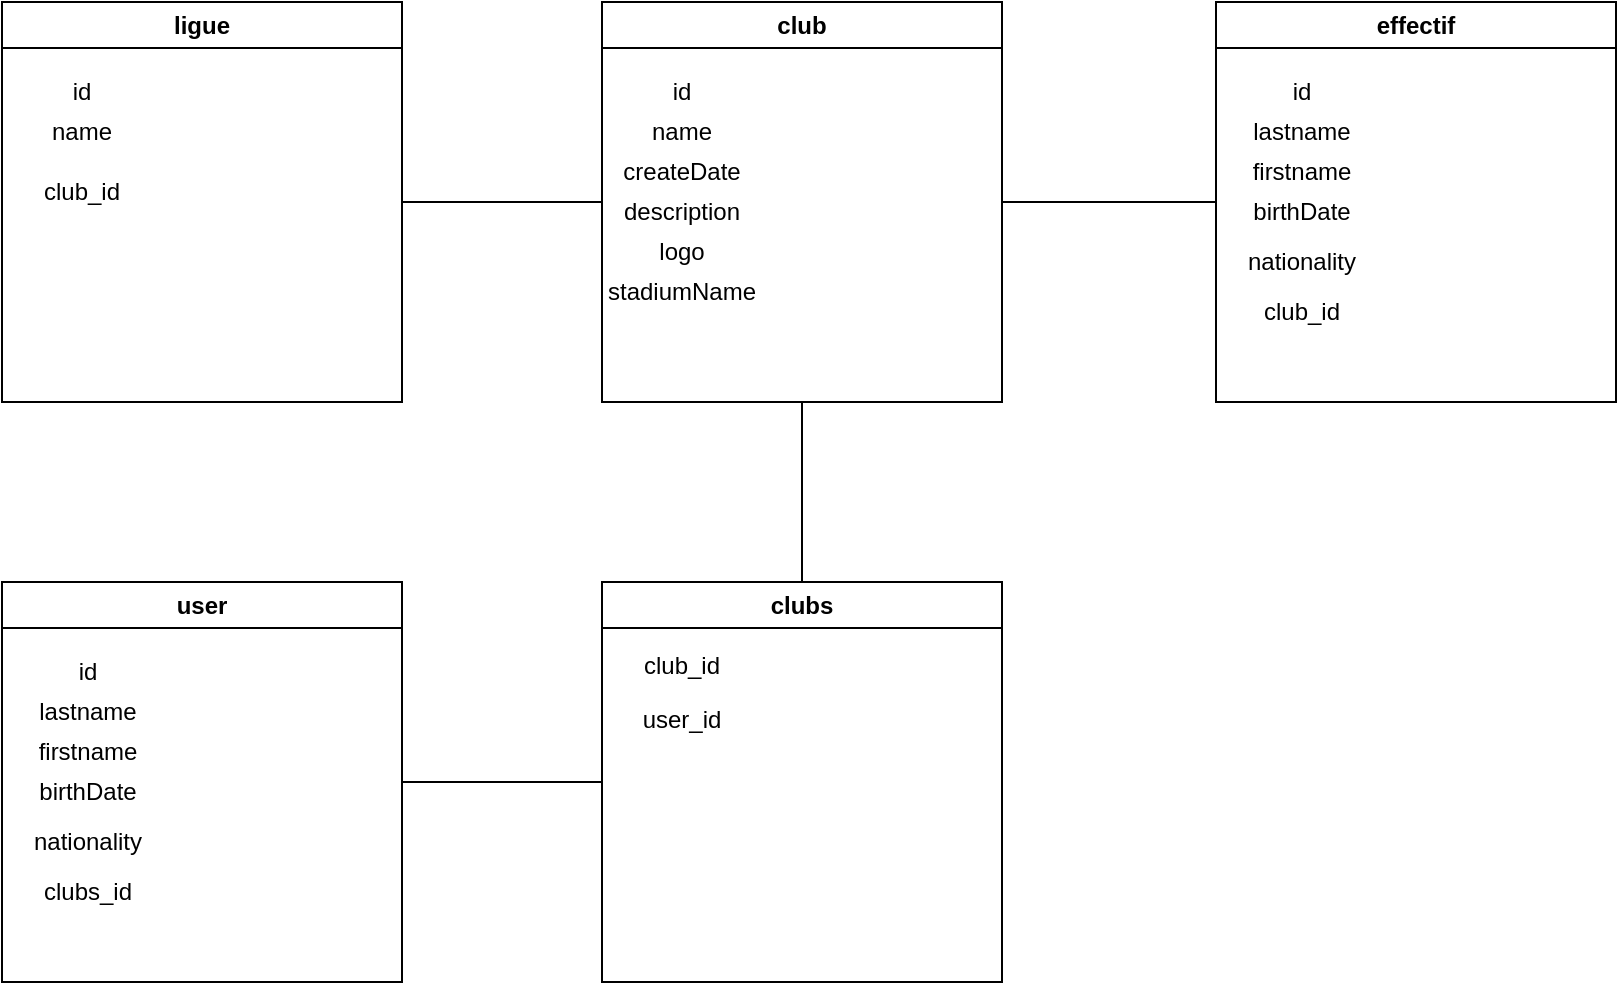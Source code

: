 <mxfile version="21.3.0" type="github">
  <diagram name="Page-1" id="c4acf3e9-155e-7222-9cf6-157b1a14988f">
    <mxGraphModel dx="1268" dy="692" grid="1" gridSize="10" guides="1" tooltips="1" connect="1" arrows="1" fold="1" page="1" pageScale="1" pageWidth="1654" pageHeight="1169" background="none" math="0" shadow="0">
      <root>
        <mxCell id="0" />
        <mxCell id="1" parent="0" />
        <mxCell id="KGKXIwvHeCS9UPx8KsFS-3" style="edgeStyle=orthogonalEdgeStyle;rounded=0;orthogonalLoop=1;jettySize=auto;html=1;entryX=0;entryY=0.5;entryDx=0;entryDy=0;endArrow=none;endFill=0;" edge="1" parent="1" source="KGKXIwvHeCS9UPx8KsFS-1" target="KGKXIwvHeCS9UPx8KsFS-2">
          <mxGeometry relative="1" as="geometry" />
        </mxCell>
        <mxCell id="KGKXIwvHeCS9UPx8KsFS-40" style="edgeStyle=orthogonalEdgeStyle;shape=connector;rounded=0;orthogonalLoop=1;jettySize=auto;html=1;entryX=0.5;entryY=0;entryDx=0;entryDy=0;labelBackgroundColor=default;strokeColor=default;fontFamily=Helvetica;fontSize=11;fontColor=default;endArrow=none;endFill=0;" edge="1" parent="1" source="KGKXIwvHeCS9UPx8KsFS-1" target="KGKXIwvHeCS9UPx8KsFS-35">
          <mxGeometry relative="1" as="geometry" />
        </mxCell>
        <mxCell id="KGKXIwvHeCS9UPx8KsFS-1" value="club" style="swimlane;whiteSpace=wrap;html=1;" vertex="1" parent="1">
          <mxGeometry x="420" y="110" width="200" height="200" as="geometry" />
        </mxCell>
        <mxCell id="KGKXIwvHeCS9UPx8KsFS-14" value="id" style="text;html=1;strokeColor=none;fillColor=none;align=center;verticalAlign=middle;whiteSpace=wrap;rounded=0;" vertex="1" parent="KGKXIwvHeCS9UPx8KsFS-1">
          <mxGeometry x="10" y="30" width="60" height="30" as="geometry" />
        </mxCell>
        <mxCell id="KGKXIwvHeCS9UPx8KsFS-13" value="name" style="text;html=1;strokeColor=none;fillColor=none;align=center;verticalAlign=middle;whiteSpace=wrap;rounded=0;" vertex="1" parent="KGKXIwvHeCS9UPx8KsFS-1">
          <mxGeometry x="10" y="50" width="60" height="30" as="geometry" />
        </mxCell>
        <mxCell id="KGKXIwvHeCS9UPx8KsFS-12" value="createDate" style="text;html=1;strokeColor=none;fillColor=none;align=center;verticalAlign=middle;whiteSpace=wrap;rounded=0;" vertex="1" parent="KGKXIwvHeCS9UPx8KsFS-1">
          <mxGeometry x="10" y="70" width="60" height="30" as="geometry" />
        </mxCell>
        <mxCell id="KGKXIwvHeCS9UPx8KsFS-18" value="stadiumName" style="text;html=1;strokeColor=none;fillColor=none;align=center;verticalAlign=middle;whiteSpace=wrap;rounded=0;" vertex="1" parent="KGKXIwvHeCS9UPx8KsFS-1">
          <mxGeometry x="10" y="130" width="60" height="30" as="geometry" />
        </mxCell>
        <mxCell id="KGKXIwvHeCS9UPx8KsFS-17" value="logo" style="text;html=1;strokeColor=none;fillColor=none;align=center;verticalAlign=middle;whiteSpace=wrap;rounded=0;" vertex="1" parent="KGKXIwvHeCS9UPx8KsFS-1">
          <mxGeometry x="10" y="110" width="60" height="30" as="geometry" />
        </mxCell>
        <mxCell id="KGKXIwvHeCS9UPx8KsFS-16" value="description" style="text;html=1;strokeColor=none;fillColor=none;align=center;verticalAlign=middle;whiteSpace=wrap;rounded=0;" vertex="1" parent="KGKXIwvHeCS9UPx8KsFS-1">
          <mxGeometry x="10" y="90" width="60" height="30" as="geometry" />
        </mxCell>
        <mxCell id="KGKXIwvHeCS9UPx8KsFS-2" value="effectif" style="swimlane;whiteSpace=wrap;html=1;" vertex="1" parent="1">
          <mxGeometry x="727" y="110" width="200" height="200" as="geometry" />
        </mxCell>
        <mxCell id="KGKXIwvHeCS9UPx8KsFS-11" value="id" style="text;html=1;strokeColor=none;fillColor=none;align=center;verticalAlign=middle;whiteSpace=wrap;rounded=0;" vertex="1" parent="KGKXIwvHeCS9UPx8KsFS-2">
          <mxGeometry x="13" y="30" width="60" height="30" as="geometry" />
        </mxCell>
        <mxCell id="KGKXIwvHeCS9UPx8KsFS-10" value="lastname" style="text;html=1;strokeColor=none;fillColor=none;align=center;verticalAlign=middle;whiteSpace=wrap;rounded=0;" vertex="1" parent="KGKXIwvHeCS9UPx8KsFS-2">
          <mxGeometry x="13" y="50" width="60" height="30" as="geometry" />
        </mxCell>
        <mxCell id="KGKXIwvHeCS9UPx8KsFS-9" value="firstname" style="text;html=1;strokeColor=none;fillColor=none;align=center;verticalAlign=middle;whiteSpace=wrap;rounded=0;" vertex="1" parent="KGKXIwvHeCS9UPx8KsFS-2">
          <mxGeometry x="13" y="70" width="60" height="30" as="geometry" />
        </mxCell>
        <mxCell id="KGKXIwvHeCS9UPx8KsFS-8" value="birthDate" style="text;html=1;strokeColor=none;fillColor=none;align=center;verticalAlign=middle;whiteSpace=wrap;rounded=0;" vertex="1" parent="KGKXIwvHeCS9UPx8KsFS-2">
          <mxGeometry x="13" y="90" width="60" height="30" as="geometry" />
        </mxCell>
        <mxCell id="KGKXIwvHeCS9UPx8KsFS-19" value="club_id" style="text;html=1;strokeColor=none;fillColor=none;align=center;verticalAlign=middle;whiteSpace=wrap;rounded=0;" vertex="1" parent="KGKXIwvHeCS9UPx8KsFS-2">
          <mxGeometry x="13" y="140" width="60" height="30" as="geometry" />
        </mxCell>
        <mxCell id="KGKXIwvHeCS9UPx8KsFS-20" value="nationality" style="text;html=1;strokeColor=none;fillColor=none;align=center;verticalAlign=middle;whiteSpace=wrap;rounded=0;" vertex="1" parent="KGKXIwvHeCS9UPx8KsFS-2">
          <mxGeometry x="13" y="115" width="60" height="30" as="geometry" />
        </mxCell>
        <mxCell id="KGKXIwvHeCS9UPx8KsFS-5" style="edgeStyle=orthogonalEdgeStyle;rounded=0;orthogonalLoop=1;jettySize=auto;html=1;entryX=0;entryY=0.5;entryDx=0;entryDy=0;endArrow=none;endFill=0;" edge="1" parent="1" source="KGKXIwvHeCS9UPx8KsFS-4" target="KGKXIwvHeCS9UPx8KsFS-1">
          <mxGeometry relative="1" as="geometry" />
        </mxCell>
        <mxCell id="KGKXIwvHeCS9UPx8KsFS-4" value="ligue" style="swimlane;whiteSpace=wrap;html=1;" vertex="1" parent="1">
          <mxGeometry x="120" y="110" width="200" height="200" as="geometry" />
        </mxCell>
        <mxCell id="KGKXIwvHeCS9UPx8KsFS-6" value="id" style="text;html=1;strokeColor=none;fillColor=none;align=center;verticalAlign=middle;whiteSpace=wrap;rounded=0;" vertex="1" parent="KGKXIwvHeCS9UPx8KsFS-4">
          <mxGeometry x="10" y="30" width="60" height="30" as="geometry" />
        </mxCell>
        <mxCell id="KGKXIwvHeCS9UPx8KsFS-7" value="name" style="text;html=1;strokeColor=none;fillColor=none;align=center;verticalAlign=middle;whiteSpace=wrap;rounded=0;" vertex="1" parent="KGKXIwvHeCS9UPx8KsFS-4">
          <mxGeometry x="10" y="50" width="60" height="30" as="geometry" />
        </mxCell>
        <mxCell id="KGKXIwvHeCS9UPx8KsFS-15" value="club_id" style="text;html=1;strokeColor=none;fillColor=none;align=center;verticalAlign=middle;whiteSpace=wrap;rounded=0;" vertex="1" parent="KGKXIwvHeCS9UPx8KsFS-4">
          <mxGeometry x="10" y="80" width="60" height="30" as="geometry" />
        </mxCell>
        <mxCell id="KGKXIwvHeCS9UPx8KsFS-39" value="" style="edgeStyle=orthogonalEdgeStyle;rounded=0;orthogonalLoop=1;jettySize=auto;html=1;entryX=0;entryY=0.5;entryDx=0;entryDy=0;endArrow=none;endFill=0;" edge="1" parent="1" source="KGKXIwvHeCS9UPx8KsFS-28" target="KGKXIwvHeCS9UPx8KsFS-35">
          <mxGeometry relative="1" as="geometry" />
        </mxCell>
        <mxCell id="KGKXIwvHeCS9UPx8KsFS-28" value="user" style="swimlane;whiteSpace=wrap;html=1;" vertex="1" parent="1">
          <mxGeometry x="120" y="400" width="200" height="200" as="geometry" />
        </mxCell>
        <mxCell id="KGKXIwvHeCS9UPx8KsFS-29" value="id" style="text;html=1;strokeColor=none;fillColor=none;align=center;verticalAlign=middle;whiteSpace=wrap;rounded=0;" vertex="1" parent="KGKXIwvHeCS9UPx8KsFS-28">
          <mxGeometry x="13" y="30" width="60" height="30" as="geometry" />
        </mxCell>
        <mxCell id="KGKXIwvHeCS9UPx8KsFS-30" value="lastname" style="text;html=1;strokeColor=none;fillColor=none;align=center;verticalAlign=middle;whiteSpace=wrap;rounded=0;" vertex="1" parent="KGKXIwvHeCS9UPx8KsFS-28">
          <mxGeometry x="13" y="50" width="60" height="30" as="geometry" />
        </mxCell>
        <mxCell id="KGKXIwvHeCS9UPx8KsFS-31" value="firstname" style="text;html=1;strokeColor=none;fillColor=none;align=center;verticalAlign=middle;whiteSpace=wrap;rounded=0;" vertex="1" parent="KGKXIwvHeCS9UPx8KsFS-28">
          <mxGeometry x="13" y="70" width="60" height="30" as="geometry" />
        </mxCell>
        <mxCell id="KGKXIwvHeCS9UPx8KsFS-32" value="birthDate" style="text;html=1;strokeColor=none;fillColor=none;align=center;verticalAlign=middle;whiteSpace=wrap;rounded=0;" vertex="1" parent="KGKXIwvHeCS9UPx8KsFS-28">
          <mxGeometry x="13" y="90" width="60" height="30" as="geometry" />
        </mxCell>
        <mxCell id="KGKXIwvHeCS9UPx8KsFS-33" value="clubs_id" style="text;html=1;strokeColor=none;fillColor=none;align=center;verticalAlign=middle;whiteSpace=wrap;rounded=0;" vertex="1" parent="KGKXIwvHeCS9UPx8KsFS-28">
          <mxGeometry x="13" y="140" width="60" height="30" as="geometry" />
        </mxCell>
        <mxCell id="KGKXIwvHeCS9UPx8KsFS-34" value="nationality" style="text;html=1;strokeColor=none;fillColor=none;align=center;verticalAlign=middle;whiteSpace=wrap;rounded=0;" vertex="1" parent="KGKXIwvHeCS9UPx8KsFS-28">
          <mxGeometry x="13" y="115" width="60" height="30" as="geometry" />
        </mxCell>
        <mxCell id="KGKXIwvHeCS9UPx8KsFS-35" value="clubs" style="swimlane;whiteSpace=wrap;html=1;" vertex="1" parent="1">
          <mxGeometry x="420" y="400" width="200" height="200" as="geometry" />
        </mxCell>
        <mxCell id="KGKXIwvHeCS9UPx8KsFS-37" value="club_id" style="text;html=1;strokeColor=none;fillColor=none;align=center;verticalAlign=middle;whiteSpace=wrap;rounded=0;" vertex="1" parent="KGKXIwvHeCS9UPx8KsFS-35">
          <mxGeometry x="10" y="27" width="60" height="30" as="geometry" />
        </mxCell>
        <mxCell id="KGKXIwvHeCS9UPx8KsFS-38" value="user_id" style="text;html=1;strokeColor=none;fillColor=none;align=center;verticalAlign=middle;whiteSpace=wrap;rounded=0;" vertex="1" parent="KGKXIwvHeCS9UPx8KsFS-35">
          <mxGeometry x="10" y="54" width="60" height="30" as="geometry" />
        </mxCell>
      </root>
    </mxGraphModel>
  </diagram>
</mxfile>
